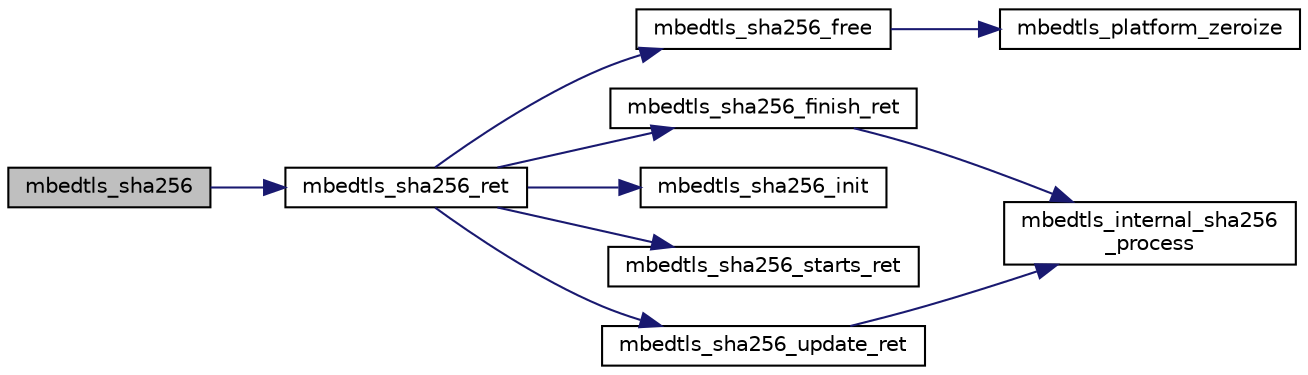 digraph "mbedtls_sha256"
{
 // LATEX_PDF_SIZE
  edge [fontname="Helvetica",fontsize="10",labelfontname="Helvetica",labelfontsize="10"];
  node [fontname="Helvetica",fontsize="10",shape=record];
  rankdir="LR";
  Node1 [label="mbedtls_sha256",height=0.2,width=0.4,color="black", fillcolor="grey75", style="filled", fontcolor="black",tooltip="This function calculates the SHA-224 or SHA-256 checksum of a buffer."];
  Node1 -> Node2 [color="midnightblue",fontsize="10",style="solid",fontname="Helvetica"];
  Node2 [label="mbedtls_sha256_ret",height=0.2,width=0.4,color="black", fillcolor="white", style="filled",URL="$da/d01/sha256_8c.html#ad283d3384b32e1e40edc6c22be359296",tooltip="This function calculates the SHA-224 or SHA-256 checksum of a buffer."];
  Node2 -> Node3 [color="midnightblue",fontsize="10",style="solid",fontname="Helvetica"];
  Node3 [label="mbedtls_sha256_finish_ret",height=0.2,width=0.4,color="black", fillcolor="white", style="filled",URL="$da/d01/sha256_8c.html#ad9537ce07447c872e654ad87d144f1cd",tooltip="This function finishes the SHA-256 operation, and writes the result to the output buffer."];
  Node3 -> Node4 [color="midnightblue",fontsize="10",style="solid",fontname="Helvetica"];
  Node4 [label="mbedtls_internal_sha256\l_process",height=0.2,width=0.4,color="black", fillcolor="white", style="filled",URL="$da/d01/sha256_8c.html#a7d35cd23d4ede07db7c6fee054045efb",tooltip="This function processes a single data block within the ongoing SHA-256 computation...."];
  Node2 -> Node5 [color="midnightblue",fontsize="10",style="solid",fontname="Helvetica"];
  Node5 [label="mbedtls_sha256_free",height=0.2,width=0.4,color="black", fillcolor="white", style="filled",URL="$da/d01/sha256_8c.html#a6b9b9823b990de9685820fe59f1d9e1d",tooltip="This function clears a SHA-256 context."];
  Node5 -> Node6 [color="midnightblue",fontsize="10",style="solid",fontname="Helvetica"];
  Node6 [label="mbedtls_platform_zeroize",height=0.2,width=0.4,color="black", fillcolor="white", style="filled",URL="$dd/dde/platform__util_8c.html#aa4e36b2c1c58d8ad89e1e11b6ebea2d9",tooltip="Securely zeroize a buffer."];
  Node2 -> Node7 [color="midnightblue",fontsize="10",style="solid",fontname="Helvetica"];
  Node7 [label="mbedtls_sha256_init",height=0.2,width=0.4,color="black", fillcolor="white", style="filled",URL="$da/d01/sha256_8c.html#a7c7c355490ffac9fb942cab02361932c",tooltip="This function initializes a SHA-256 context."];
  Node2 -> Node8 [color="midnightblue",fontsize="10",style="solid",fontname="Helvetica"];
  Node8 [label="mbedtls_sha256_starts_ret",height=0.2,width=0.4,color="black", fillcolor="white", style="filled",URL="$da/d01/sha256_8c.html#af7feb61e3727df3ea4bb1bb08537934e",tooltip="This function starts a SHA-224 or SHA-256 checksum calculation."];
  Node2 -> Node9 [color="midnightblue",fontsize="10",style="solid",fontname="Helvetica"];
  Node9 [label="mbedtls_sha256_update_ret",height=0.2,width=0.4,color="black", fillcolor="white", style="filled",URL="$da/d01/sha256_8c.html#afeaa391b98ad340ed3b2233fa4ca665d",tooltip="This function feeds an input buffer into an ongoing SHA-256 checksum calculation."];
  Node9 -> Node4 [color="midnightblue",fontsize="10",style="solid",fontname="Helvetica"];
}
